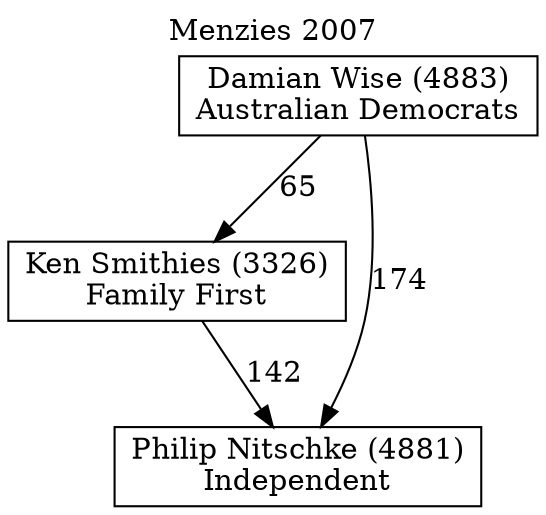 // House preference flow
digraph "Philip Nitschke (4881)_Menzies_2007" {
	graph [label="Menzies 2007" labelloc=t mclimit=10]
	node [shape=box]
	"Damian Wise (4883)" [label="Damian Wise (4883)
Australian Democrats"]
	"Ken Smithies (3326)" [label="Ken Smithies (3326)
Family First"]
	"Philip Nitschke (4881)" [label="Philip Nitschke (4881)
Independent"]
	"Damian Wise (4883)" -> "Ken Smithies (3326)" [label=65]
	"Damian Wise (4883)" -> "Philip Nitschke (4881)" [label=174]
	"Ken Smithies (3326)" -> "Philip Nitschke (4881)" [label=142]
}
